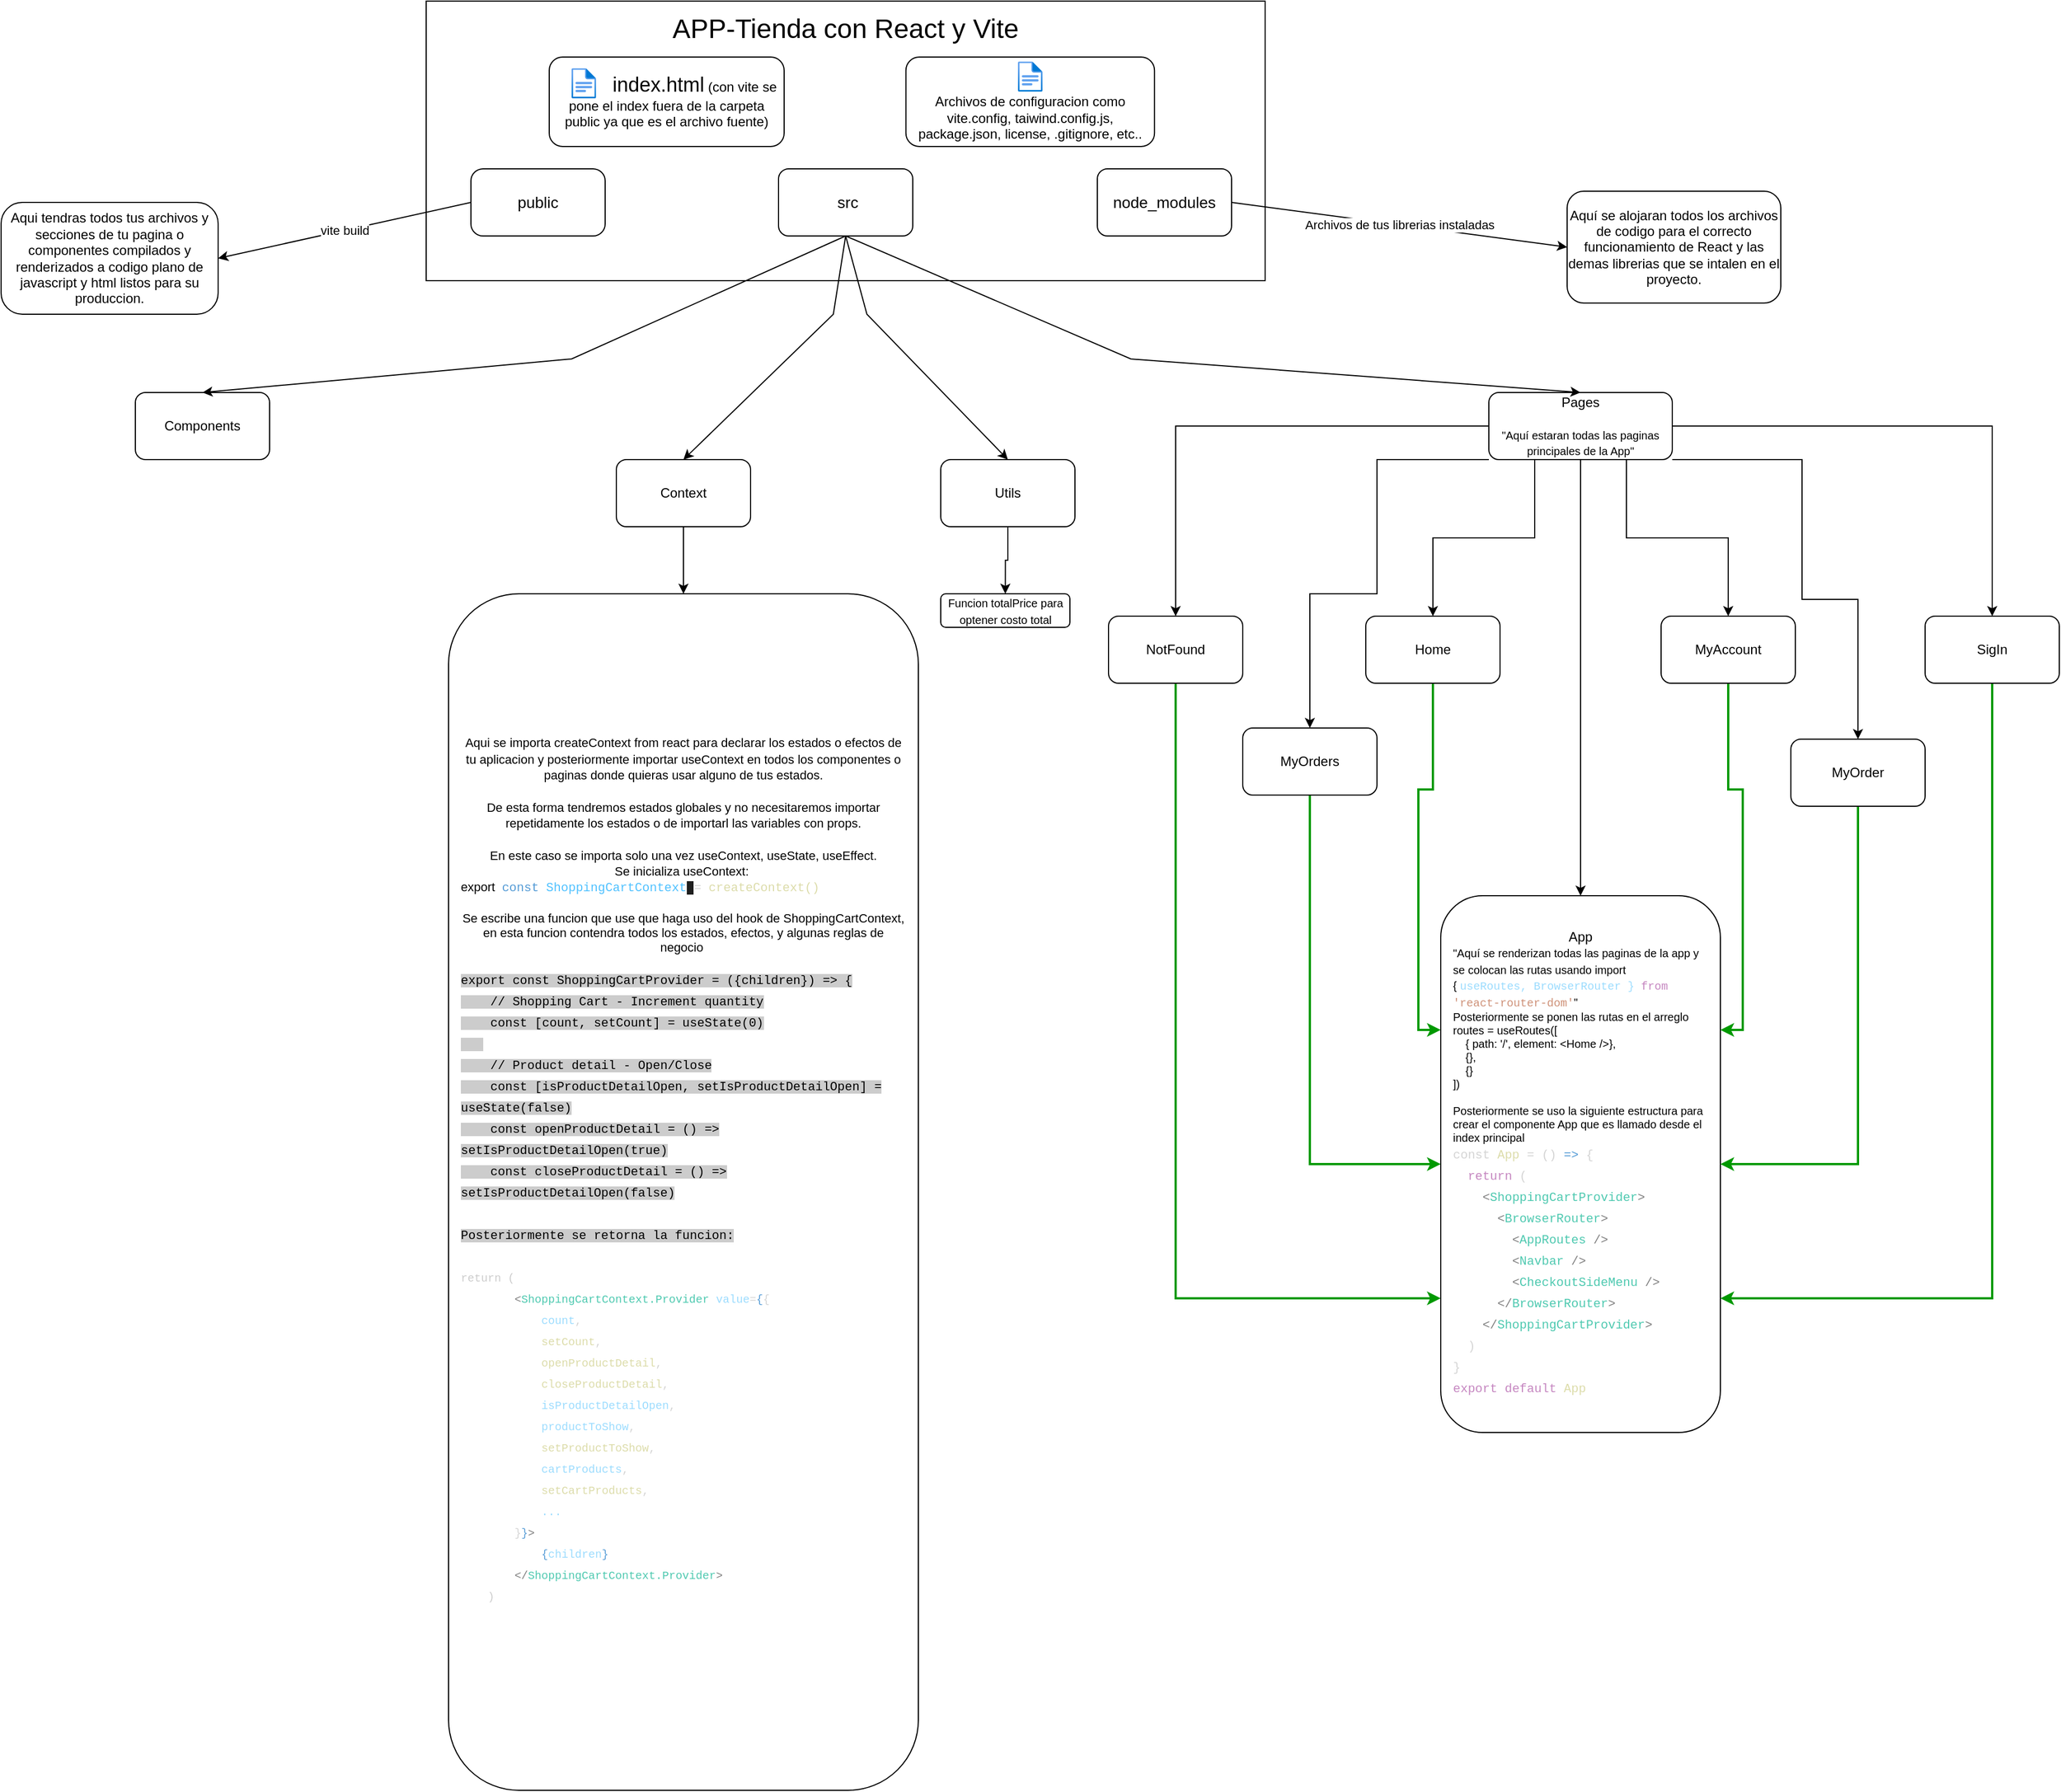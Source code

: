 <mxfile version="22.1.3" type="github">
  <diagram name="Página-1" id="LnPo93rLICJzIyqR1WCt">
    <mxGraphModel dx="530" dy="321" grid="1" gridSize="10" guides="1" tooltips="1" connect="1" arrows="1" fold="1" page="1" pageScale="1" pageWidth="827" pageHeight="1169" math="0" shadow="0">
      <root>
        <mxCell id="0" />
        <mxCell id="1" parent="0" />
        <mxCell id="c5e6k3FYTeM2-FPtg5ge-7" value="" style="rounded=0;whiteSpace=wrap;html=1;" parent="1" vertex="1">
          <mxGeometry x="420" y="30" width="750" height="250" as="geometry" />
        </mxCell>
        <mxCell id="c5e6k3FYTeM2-FPtg5ge-2" value="" style="rounded=1;whiteSpace=wrap;html=1;" parent="1" vertex="1">
          <mxGeometry x="735" y="180" width="120" height="60" as="geometry" />
        </mxCell>
        <mxCell id="c5e6k3FYTeM2-FPtg5ge-3" value="" style="rounded=1;whiteSpace=wrap;html=1;" parent="1" vertex="1">
          <mxGeometry x="1020" y="180" width="120" height="60" as="geometry" />
        </mxCell>
        <mxCell id="c5e6k3FYTeM2-FPtg5ge-5" value="&lt;font style=&quot;font-size: 14px;&quot;&gt;src&lt;/font&gt;" style="text;html=1;strokeColor=none;fillColor=none;align=center;verticalAlign=middle;whiteSpace=wrap;rounded=0;" parent="1" vertex="1">
          <mxGeometry x="767" y="195" width="60" height="30" as="geometry" />
        </mxCell>
        <mxCell id="c5e6k3FYTeM2-FPtg5ge-6" value="&lt;font style=&quot;font-size: 14px;&quot;&gt;node_modules&lt;/font&gt;" style="text;html=1;strokeColor=none;fillColor=none;align=center;verticalAlign=middle;whiteSpace=wrap;rounded=0;" parent="1" vertex="1">
          <mxGeometry x="1035" y="195" width="90" height="30" as="geometry" />
        </mxCell>
        <mxCell id="c5e6k3FYTeM2-FPtg5ge-1" value="" style="rounded=1;whiteSpace=wrap;html=1;arcSize=18;" parent="1" vertex="1">
          <mxGeometry x="460" y="180" width="120" height="60" as="geometry" />
        </mxCell>
        <mxCell id="c5e6k3FYTeM2-FPtg5ge-4" value="&lt;font style=&quot;font-size: 14px;&quot;&gt;public&lt;/font&gt;" style="text;html=1;strokeColor=none;fillColor=none;align=center;verticalAlign=middle;whiteSpace=wrap;rounded=0;" parent="1" vertex="1">
          <mxGeometry x="490" y="195" width="60" height="30" as="geometry" />
        </mxCell>
        <mxCell id="c5e6k3FYTeM2-FPtg5ge-8" value="&lt;font style=&quot;font-size: 24px;&quot;&gt;APP-Tienda con React y Vite&lt;/font&gt;" style="text;html=1;strokeColor=none;fillColor=none;align=center;verticalAlign=middle;whiteSpace=wrap;rounded=0;" parent="1" vertex="1">
          <mxGeometry x="620" y="30" width="350" height="50" as="geometry" />
        </mxCell>
        <mxCell id="JkvkPI0mQhFTO4Io5UTS-1" value="Aqui tendras todos tus archivos y secciones de tu pagina o componentes compilados y renderizados a codigo plano de javascript y html listos para su produccion." style="rounded=1;whiteSpace=wrap;html=1;arcSize=19;" parent="1" vertex="1">
          <mxGeometry x="40" y="210" width="194" height="100" as="geometry" />
        </mxCell>
        <mxCell id="JkvkPI0mQhFTO4Io5UTS-2" value="" style="endArrow=classic;html=1;rounded=0;exitX=0;exitY=0.5;exitDx=0;exitDy=0;entryX=1;entryY=0.5;entryDx=0;entryDy=0;" parent="1" source="c5e6k3FYTeM2-FPtg5ge-1" target="JkvkPI0mQhFTO4Io5UTS-1" edge="1">
          <mxGeometry relative="1" as="geometry">
            <mxPoint x="724" y="340" as="sourcePoint" />
            <mxPoint x="160" y="210" as="targetPoint" />
          </mxGeometry>
        </mxCell>
        <mxCell id="JkvkPI0mQhFTO4Io5UTS-3" value="vite build" style="edgeLabel;resizable=0;html=1;align=center;verticalAlign=middle;" parent="JkvkPI0mQhFTO4Io5UTS-2" connectable="0" vertex="1">
          <mxGeometry relative="1" as="geometry" />
        </mxCell>
        <mxCell id="JkvkPI0mQhFTO4Io5UTS-4" value="Aquí se alojaran todos los archivos de codigo para el correcto funcionamiento de React y las demas librerias que se intalen en el proyecto." style="rounded=1;whiteSpace=wrap;html=1;" parent="1" vertex="1">
          <mxGeometry x="1440" y="200" width="191" height="100" as="geometry" />
        </mxCell>
        <mxCell id="JkvkPI0mQhFTO4Io5UTS-5" value="" style="endArrow=classic;html=1;rounded=0;exitX=1;exitY=0.5;exitDx=0;exitDy=0;entryX=0;entryY=0.5;entryDx=0;entryDy=0;" parent="1" source="c5e6k3FYTeM2-FPtg5ge-3" target="JkvkPI0mQhFTO4Io5UTS-4" edge="1">
          <mxGeometry relative="1" as="geometry">
            <mxPoint x="744" y="410" as="sourcePoint" />
            <mxPoint x="844" y="410" as="targetPoint" />
          </mxGeometry>
        </mxCell>
        <mxCell id="JkvkPI0mQhFTO4Io5UTS-6" value="Label" style="edgeLabel;resizable=0;html=1;align=center;verticalAlign=middle;" parent="JkvkPI0mQhFTO4Io5UTS-5" connectable="0" vertex="1">
          <mxGeometry relative="1" as="geometry" />
        </mxCell>
        <mxCell id="JkvkPI0mQhFTO4Io5UTS-7" value="Archivos de tus librerias instaladas" style="edgeLabel;html=1;align=center;verticalAlign=middle;resizable=0;points=[];" parent="JkvkPI0mQhFTO4Io5UTS-5" vertex="1" connectable="0">
          <mxGeometry x="0.04" y="1" relative="1" as="geometry">
            <mxPoint x="-7" as="offset" />
          </mxGeometry>
        </mxCell>
        <mxCell id="JkvkPI0mQhFTO4Io5UTS-8" value="Components" style="rounded=1;whiteSpace=wrap;html=1;" parent="1" vertex="1">
          <mxGeometry x="160" y="380" width="120" height="60" as="geometry" />
        </mxCell>
        <mxCell id="JkvkPI0mQhFTO4Io5UTS-20" style="edgeStyle=orthogonalEdgeStyle;rounded=0;orthogonalLoop=1;jettySize=auto;html=1;entryX=0.5;entryY=0;entryDx=0;entryDy=0;" parent="1" source="JkvkPI0mQhFTO4Io5UTS-9" target="JkvkPI0mQhFTO4Io5UTS-19" edge="1">
          <mxGeometry relative="1" as="geometry" />
        </mxCell>
        <mxCell id="JkvkPI0mQhFTO4Io5UTS-9" value="Context" style="rounded=1;whiteSpace=wrap;html=1;" parent="1" vertex="1">
          <mxGeometry x="590" y="440" width="120" height="60" as="geometry" />
        </mxCell>
        <mxCell id="BKhHFIZTJitZZOURAZb2-5" style="edgeStyle=orthogonalEdgeStyle;rounded=0;orthogonalLoop=1;jettySize=auto;html=1;entryX=0.5;entryY=0;entryDx=0;entryDy=0;" parent="1" source="JkvkPI0mQhFTO4Io5UTS-10" target="JkvkPI0mQhFTO4Io5UTS-21" edge="1">
          <mxGeometry relative="1" as="geometry" />
        </mxCell>
        <mxCell id="BKhHFIZTJitZZOURAZb2-15" style="edgeStyle=orthogonalEdgeStyle;rounded=0;orthogonalLoop=1;jettySize=auto;html=1;exitX=0.25;exitY=1;exitDx=0;exitDy=0;" parent="1" source="JkvkPI0mQhFTO4Io5UTS-10" target="BKhHFIZTJitZZOURAZb2-6" edge="1">
          <mxGeometry relative="1" as="geometry" />
        </mxCell>
        <mxCell id="BKhHFIZTJitZZOURAZb2-16" style="edgeStyle=orthogonalEdgeStyle;rounded=0;orthogonalLoop=1;jettySize=auto;html=1;exitX=0;exitY=1;exitDx=0;exitDy=0;" parent="1" source="JkvkPI0mQhFTO4Io5UTS-10" target="BKhHFIZTJitZZOURAZb2-12" edge="1">
          <mxGeometry relative="1" as="geometry">
            <Array as="points">
              <mxPoint x="1270" y="440" />
              <mxPoint x="1270" y="560" />
              <mxPoint x="1210" y="560" />
            </Array>
          </mxGeometry>
        </mxCell>
        <mxCell id="BKhHFIZTJitZZOURAZb2-17" style="edgeStyle=orthogonalEdgeStyle;rounded=0;orthogonalLoop=1;jettySize=auto;html=1;exitX=0;exitY=0.5;exitDx=0;exitDy=0;entryX=0.5;entryY=0;entryDx=0;entryDy=0;" parent="1" source="JkvkPI0mQhFTO4Io5UTS-10" target="BKhHFIZTJitZZOURAZb2-13" edge="1">
          <mxGeometry relative="1" as="geometry" />
        </mxCell>
        <mxCell id="BKhHFIZTJitZZOURAZb2-18" style="edgeStyle=orthogonalEdgeStyle;rounded=0;orthogonalLoop=1;jettySize=auto;html=1;exitX=0.75;exitY=1;exitDx=0;exitDy=0;entryX=0.5;entryY=0;entryDx=0;entryDy=0;" parent="1" source="JkvkPI0mQhFTO4Io5UTS-10" target="BKhHFIZTJitZZOURAZb2-10" edge="1">
          <mxGeometry relative="1" as="geometry" />
        </mxCell>
        <mxCell id="BKhHFIZTJitZZOURAZb2-19" style="edgeStyle=orthogonalEdgeStyle;rounded=0;orthogonalLoop=1;jettySize=auto;html=1;exitX=1;exitY=1;exitDx=0;exitDy=0;" parent="1" source="JkvkPI0mQhFTO4Io5UTS-10" target="BKhHFIZTJitZZOURAZb2-11" edge="1">
          <mxGeometry relative="1" as="geometry">
            <Array as="points">
              <mxPoint x="1650" y="440" />
              <mxPoint x="1650" y="565" />
              <mxPoint x="1700" y="565" />
            </Array>
          </mxGeometry>
        </mxCell>
        <mxCell id="BKhHFIZTJitZZOURAZb2-20" style="edgeStyle=orthogonalEdgeStyle;rounded=0;orthogonalLoop=1;jettySize=auto;html=1;exitX=1;exitY=0.5;exitDx=0;exitDy=0;entryX=0.5;entryY=0;entryDx=0;entryDy=0;" parent="1" source="JkvkPI0mQhFTO4Io5UTS-10" target="BKhHFIZTJitZZOURAZb2-14" edge="1">
          <mxGeometry relative="1" as="geometry" />
        </mxCell>
        <mxCell id="JkvkPI0mQhFTO4Io5UTS-10" value="Pages&lt;br&gt;&lt;br&gt;&lt;font style=&quot;font-size: 10px;&quot;&gt;&quot;Aquí estaran todas las paginas principales de la App&quot;&lt;/font&gt;" style="rounded=1;whiteSpace=wrap;html=1;" parent="1" vertex="1">
          <mxGeometry x="1370" y="380" width="164" height="60" as="geometry" />
        </mxCell>
        <mxCell id="JkvkPI0mQhFTO4Io5UTS-22" style="edgeStyle=orthogonalEdgeStyle;rounded=0;orthogonalLoop=1;jettySize=auto;html=1;entryX=0.5;entryY=0;entryDx=0;entryDy=0;" parent="1" source="JkvkPI0mQhFTO4Io5UTS-11" target="JkvkPI0mQhFTO4Io5UTS-17" edge="1">
          <mxGeometry relative="1" as="geometry" />
        </mxCell>
        <mxCell id="JkvkPI0mQhFTO4Io5UTS-11" value="Utils" style="rounded=1;whiteSpace=wrap;html=1;" parent="1" vertex="1">
          <mxGeometry x="880" y="440" width="120" height="60" as="geometry" />
        </mxCell>
        <mxCell id="JkvkPI0mQhFTO4Io5UTS-13" value="" style="endArrow=classic;html=1;rounded=0;entryX=0.5;entryY=0;entryDx=0;entryDy=0;exitX=0.5;exitY=1;exitDx=0;exitDy=0;" parent="1" source="c5e6k3FYTeM2-FPtg5ge-2" target="JkvkPI0mQhFTO4Io5UTS-9" edge="1">
          <mxGeometry width="50" height="50" relative="1" as="geometry">
            <mxPoint x="764" y="320" as="sourcePoint" />
            <mxPoint x="814" y="270" as="targetPoint" />
            <Array as="points">
              <mxPoint x="784" y="310" />
            </Array>
          </mxGeometry>
        </mxCell>
        <mxCell id="JkvkPI0mQhFTO4Io5UTS-14" value="" style="endArrow=classic;html=1;rounded=0;entryX=0.5;entryY=0;entryDx=0;entryDy=0;exitX=0.5;exitY=1;exitDx=0;exitDy=0;" parent="1" source="c5e6k3FYTeM2-FPtg5ge-2" target="JkvkPI0mQhFTO4Io5UTS-8" edge="1">
          <mxGeometry width="50" height="50" relative="1" as="geometry">
            <mxPoint x="764" y="320" as="sourcePoint" />
            <mxPoint x="814" y="270" as="targetPoint" />
            <Array as="points">
              <mxPoint x="550" y="350" />
            </Array>
          </mxGeometry>
        </mxCell>
        <mxCell id="JkvkPI0mQhFTO4Io5UTS-15" value="" style="endArrow=classic;html=1;rounded=0;entryX=0.5;entryY=0;entryDx=0;entryDy=0;exitX=0.5;exitY=1;exitDx=0;exitDy=0;" parent="1" source="c5e6k3FYTeM2-FPtg5ge-2" target="JkvkPI0mQhFTO4Io5UTS-11" edge="1">
          <mxGeometry width="50" height="50" relative="1" as="geometry">
            <mxPoint x="764" y="320" as="sourcePoint" />
            <mxPoint x="814" y="270" as="targetPoint" />
            <Array as="points">
              <mxPoint x="814" y="310" />
            </Array>
          </mxGeometry>
        </mxCell>
        <mxCell id="JkvkPI0mQhFTO4Io5UTS-16" value="" style="endArrow=classic;html=1;rounded=0;entryX=0.5;entryY=0;entryDx=0;entryDy=0;exitX=0.5;exitY=1;exitDx=0;exitDy=0;" parent="1" source="c5e6k3FYTeM2-FPtg5ge-2" target="JkvkPI0mQhFTO4Io5UTS-10" edge="1">
          <mxGeometry width="50" height="50" relative="1" as="geometry">
            <mxPoint x="764" y="320" as="sourcePoint" />
            <mxPoint x="814" y="270" as="targetPoint" />
            <Array as="points">
              <mxPoint x="1050" y="350" />
            </Array>
          </mxGeometry>
        </mxCell>
        <mxCell id="JkvkPI0mQhFTO4Io5UTS-17" value="&lt;font style=&quot;font-size: 10px;&quot;&gt;Funcion&amp;nbsp;totalPrice&lt;span style=&quot;background-color: initial;&quot;&gt;&amp;nbsp;para optener costo total&lt;/span&gt;&lt;/font&gt;" style="rounded=1;whiteSpace=wrap;html=1;" parent="1" vertex="1">
          <mxGeometry x="880" y="560" width="115.5" height="30" as="geometry" />
        </mxCell>
        <mxCell id="JkvkPI0mQhFTO4Io5UTS-19" value="&lt;font style=&quot;font-size: 11px;&quot;&gt;Aqui se importa createContext from react para declarar los estados o efectos de tu aplicacion y posteriormente importar useContext en todos los componentes o paginas donde quieras usar alguno de tus estados.&lt;br&gt;&lt;br&gt;De esta forma tendremos estados globales y no necesitaremos importar repetidamente los estados o de importarl las variables con props.&lt;br&gt;&lt;br&gt;En este caso se importa solo una vez useContext, useState, useEffect.&lt;br&gt;Se inicializa useContext:&amp;nbsp;&lt;br&gt;&lt;div style=&quot;text-align: left;&quot;&gt;&lt;span style=&quot;background-color: initial;&quot;&gt;export&amp;nbsp;&amp;nbsp;&lt;/span&gt;&lt;span style=&quot;background-color: initial; font-family: Consolas, &amp;quot;Courier New&amp;quot;, monospace; color: rgb(86, 156, 214);&quot;&gt;const&amp;nbsp;&lt;/span&gt;&lt;span style=&quot;background-color: initial; font-family: Consolas, &amp;quot;Courier New&amp;quot;, monospace; color: rgb(79, 193, 255);&quot;&gt;ShoppingCartContext&lt;/span&gt;&lt;span style=&quot;background-color: rgb(31, 31, 31); color: rgb(204, 204, 204); font-family: Consolas, &amp;quot;Courier New&amp;quot;, monospace;&quot;&gt; &lt;/span&gt;&lt;span style=&quot;background-color: initial; font-family: Consolas, &amp;quot;Courier New&amp;quot;, monospace; color: rgb(212, 212, 212);&quot;&gt;=&amp;nbsp;&lt;/span&gt;&lt;span style=&quot;background-color: initial; font-family: Consolas, &amp;quot;Courier New&amp;quot;, monospace; color: rgb(220, 220, 170);&quot;&gt;createContext()&lt;/span&gt;&lt;/div&gt;&lt;div style=&quot;text-align: left;&quot;&gt;&lt;span style=&quot;background-color: initial; font-family: Consolas, &amp;quot;Courier New&amp;quot;, monospace; color: rgb(220, 220, 170);&quot;&gt;&lt;br&gt;&lt;/span&gt;&lt;/div&gt;&lt;div style=&quot;&quot;&gt;Se escribe una funcion que use que haga uso del hook de ShoppingCartContext, en esta funcion contendra todos los estados, efectos, y algunas reglas de negocio&amp;nbsp;&lt;/div&gt;&lt;div style=&quot;text-align: left;&quot;&gt;&lt;br&gt;&lt;/div&gt;&lt;div style=&quot;text-align: left;&quot;&gt;&lt;div style=&quot;font-family: Consolas, &amp;quot;Courier New&amp;quot;, monospace; line-height: 19px;&quot;&gt;&lt;div style=&quot;&quot;&gt;&lt;span style=&quot;background-color: rgb(204, 204, 204);&quot;&gt;export const ShoppingCartProvider = ({children}) =&amp;gt; {&lt;/span&gt;&lt;/div&gt;&lt;div style=&quot;&quot;&gt;&lt;span style=&quot;background-color: rgb(204, 204, 204);&quot;&gt;&amp;nbsp; &amp;nbsp; // Shopping Cart - Increment quantity&lt;/span&gt;&lt;/div&gt;&lt;div style=&quot;&quot;&gt;&lt;span style=&quot;background-color: rgb(204, 204, 204);&quot;&gt;&amp;nbsp; &amp;nbsp; const [count, setCount] = useState(0)&lt;/span&gt;&lt;/div&gt;&lt;div style=&quot;&quot;&gt;&lt;span style=&quot;background-color: rgb(204, 204, 204);&quot;&gt;&amp;nbsp; &amp;nbsp; &lt;/span&gt;&lt;/div&gt;&lt;div style=&quot;&quot;&gt;&lt;span style=&quot;background-color: rgb(204, 204, 204);&quot;&gt;&amp;nbsp; &amp;nbsp; // Product detail - Open/Close&lt;/span&gt;&lt;/div&gt;&lt;div style=&quot;&quot;&gt;&lt;span style=&quot;background-color: rgb(204, 204, 204);&quot;&gt;&amp;nbsp; &amp;nbsp; const [isProductDetailOpen, setIsProductDetailOpen] = useState(false)&lt;/span&gt;&lt;/div&gt;&lt;div style=&quot;&quot;&gt;&lt;span style=&quot;background-color: rgb(204, 204, 204);&quot;&gt;&amp;nbsp; &amp;nbsp; const openProductDetail = () =&amp;gt; setIsProductDetailOpen(true)&lt;/span&gt;&lt;/div&gt;&lt;div style=&quot;&quot;&gt;&lt;span style=&quot;background-color: rgb(204, 204, 204);&quot;&gt;&amp;nbsp; &amp;nbsp; const closeProductDetail = () =&amp;gt; setIsProductDetailOpen(false)&lt;/span&gt;&lt;/div&gt;&lt;div style=&quot;&quot;&gt;&lt;span style=&quot;background-color: rgb(204, 204, 204);&quot;&gt;&lt;br&gt;&lt;/span&gt;&lt;/div&gt;&lt;div style=&quot;&quot;&gt;&lt;span style=&quot;background-color: rgb(204, 204, 204);&quot;&gt;Posteriormente se retorna la funcion:&lt;/span&gt;&lt;/div&gt;&lt;div style=&quot;&quot;&gt;&lt;span style=&quot;background-color: rgb(204, 204, 204);&quot;&gt;&lt;br&gt;&lt;/span&gt;&lt;/div&gt;&lt;div style=&quot;font-size: 10px;&quot;&gt;&lt;div style=&quot;line-height: 19px;&quot;&gt;&lt;div style=&quot;color: rgb(204, 204, 204);&quot;&gt;return (&lt;/div&gt;&lt;div style=&quot;color: rgb(204, 204, 204);&quot;&gt;&amp;nbsp; &amp;nbsp; &amp;nbsp; &amp;nbsp; &lt;span style=&quot;color: #808080;&quot;&gt;&amp;lt;&lt;/span&gt;&lt;span style=&quot;color: #4ec9b0;&quot;&gt;ShoppingCartContext.Provider&lt;/span&gt; &lt;span style=&quot;color: #9cdcfe;&quot;&gt;value&lt;/span&gt;&lt;span style=&quot;color: #d4d4d4;&quot;&gt;=&lt;/span&gt;&lt;span style=&quot;color: #569cd6;&quot;&gt;{&lt;/span&gt;&lt;span style=&quot;color: #d4d4d4;&quot;&gt;{&lt;/span&gt;&lt;/div&gt;&lt;div style=&quot;color: rgb(204, 204, 204);&quot;&gt;&lt;span style=&quot;color: #d4d4d4;&quot;&gt;&amp;nbsp; &amp;nbsp; &amp;nbsp; &amp;nbsp; &amp;nbsp; &amp;nbsp; &lt;/span&gt;&lt;span style=&quot;color: #9cdcfe;&quot;&gt;count&lt;/span&gt;&lt;span style=&quot;color: #d4d4d4;&quot;&gt;,&lt;/span&gt;&lt;/div&gt;&lt;div style=&quot;color: rgb(204, 204, 204);&quot;&gt;&lt;span style=&quot;color: #d4d4d4;&quot;&gt;&amp;nbsp; &amp;nbsp; &amp;nbsp; &amp;nbsp; &amp;nbsp; &amp;nbsp; &lt;/span&gt;&lt;span style=&quot;color: #dcdcaa;&quot;&gt;setCount&lt;/span&gt;&lt;span style=&quot;color: #d4d4d4;&quot;&gt;,&lt;/span&gt;&lt;/div&gt;&lt;div style=&quot;color: rgb(204, 204, 204);&quot;&gt;&lt;span style=&quot;color: #d4d4d4;&quot;&gt;&amp;nbsp; &amp;nbsp; &amp;nbsp; &amp;nbsp; &amp;nbsp; &amp;nbsp; &lt;/span&gt;&lt;span style=&quot;color: #dcdcaa;&quot;&gt;openProductDetail&lt;/span&gt;&lt;span style=&quot;color: #d4d4d4;&quot;&gt;,&lt;/span&gt;&lt;/div&gt;&lt;div style=&quot;color: rgb(204, 204, 204);&quot;&gt;&lt;span style=&quot;color: #d4d4d4;&quot;&gt;&amp;nbsp; &amp;nbsp; &amp;nbsp; &amp;nbsp; &amp;nbsp; &amp;nbsp; &lt;/span&gt;&lt;span style=&quot;color: #dcdcaa;&quot;&gt;closeProductDetail&lt;/span&gt;&lt;span style=&quot;color: #d4d4d4;&quot;&gt;,&lt;/span&gt;&lt;/div&gt;&lt;div style=&quot;color: rgb(204, 204, 204);&quot;&gt;&lt;span style=&quot;color: #d4d4d4;&quot;&gt;&amp;nbsp; &amp;nbsp; &amp;nbsp; &amp;nbsp; &amp;nbsp; &amp;nbsp; &lt;/span&gt;&lt;span style=&quot;color: #9cdcfe;&quot;&gt;isProductDetailOpen&lt;/span&gt;&lt;span style=&quot;color: #d4d4d4;&quot;&gt;,&lt;/span&gt;&lt;/div&gt;&lt;div style=&quot;color: rgb(204, 204, 204);&quot;&gt;&lt;span style=&quot;color: #d4d4d4;&quot;&gt;&amp;nbsp; &amp;nbsp; &amp;nbsp; &amp;nbsp; &amp;nbsp; &amp;nbsp; &lt;/span&gt;&lt;span style=&quot;color: #9cdcfe;&quot;&gt;productToShow&lt;/span&gt;&lt;span style=&quot;color: #d4d4d4;&quot;&gt;,&lt;/span&gt;&lt;/div&gt;&lt;div style=&quot;color: rgb(204, 204, 204);&quot;&gt;&lt;span style=&quot;color: #d4d4d4;&quot;&gt;&amp;nbsp; &amp;nbsp; &amp;nbsp; &amp;nbsp; &amp;nbsp; &amp;nbsp; &lt;/span&gt;&lt;span style=&quot;color: #dcdcaa;&quot;&gt;setProductToShow&lt;/span&gt;&lt;span style=&quot;color: #d4d4d4;&quot;&gt;,&lt;/span&gt;&lt;/div&gt;&lt;div style=&quot;color: rgb(204, 204, 204);&quot;&gt;&lt;span style=&quot;color: #d4d4d4;&quot;&gt;&amp;nbsp; &amp;nbsp; &amp;nbsp; &amp;nbsp; &amp;nbsp; &amp;nbsp; &lt;/span&gt;&lt;span style=&quot;color: #9cdcfe;&quot;&gt;cartProducts&lt;/span&gt;&lt;span style=&quot;color: #d4d4d4;&quot;&gt;,&lt;/span&gt;&lt;/div&gt;&lt;div style=&quot;color: rgb(204, 204, 204);&quot;&gt;&lt;span style=&quot;color: #d4d4d4;&quot;&gt;&amp;nbsp; &amp;nbsp; &amp;nbsp; &amp;nbsp; &amp;nbsp; &amp;nbsp; &lt;/span&gt;&lt;span style=&quot;color: #dcdcaa;&quot;&gt;setCartProducts&lt;/span&gt;&lt;span style=&quot;color: #d4d4d4;&quot;&gt;,&lt;/span&gt;&lt;/div&gt;&lt;div style=&quot;&quot;&gt;&lt;span style=&quot;color: rgb(212, 212, 212);&quot;&gt;&amp;nbsp; &amp;nbsp; &amp;nbsp; &amp;nbsp; &amp;nbsp; &amp;nbsp; &lt;/span&gt;&lt;font color=&quot;#9cdcfe&quot;&gt;...&lt;/font&gt;&lt;/div&gt;&lt;div style=&quot;color: rgb(204, 204, 204);&quot;&gt;&lt;span style=&quot;color: #d4d4d4;&quot;&gt;&amp;nbsp; &amp;nbsp; &amp;nbsp; &amp;nbsp; }&lt;/span&gt;&lt;span style=&quot;color: #569cd6;&quot;&gt;}&lt;/span&gt;&lt;span style=&quot;color: #808080;&quot;&gt;&amp;gt;&lt;/span&gt;&lt;/div&gt;&lt;div style=&quot;color: rgb(204, 204, 204);&quot;&gt;&amp;nbsp; &amp;nbsp; &amp;nbsp; &amp;nbsp; &amp;nbsp; &amp;nbsp; &lt;span style=&quot;color: #569cd6;&quot;&gt;{&lt;/span&gt;&lt;span style=&quot;color: #9cdcfe;&quot;&gt;children&lt;/span&gt;&lt;span style=&quot;color: #569cd6;&quot;&gt;}&lt;/span&gt;&lt;/div&gt;&lt;div style=&quot;color: rgb(204, 204, 204);&quot;&gt;&amp;nbsp; &amp;nbsp; &amp;nbsp; &amp;nbsp; &lt;span style=&quot;color: #808080;&quot;&gt;&amp;lt;/&lt;/span&gt;&lt;span style=&quot;color: #4ec9b0;&quot;&gt;ShoppingCartContext.Provider&lt;/span&gt;&lt;span style=&quot;color: #808080;&quot;&gt;&amp;gt;&lt;/span&gt;&lt;/div&gt;&lt;div style=&quot;color: rgb(204, 204, 204);&quot;&gt;&amp;nbsp; &amp;nbsp; )&lt;/div&gt;&lt;/div&gt;&lt;/div&gt;&lt;div style=&quot;&quot;&gt;&lt;span style=&quot;background-color: rgb(204, 204, 204);&quot;&gt;&lt;br&gt;&lt;/span&gt;&lt;/div&gt;&lt;div style=&quot;&quot;&gt;&lt;span style=&quot;background-color: rgb(204, 204, 204);&quot;&gt;&lt;br&gt;&lt;/span&gt;&lt;/div&gt;&lt;/div&gt;&lt;/div&gt;&lt;/font&gt;" style="rounded=1;whiteSpace=wrap;html=1;spacingLeft=10;spacingRight=10;" parent="1" vertex="1">
          <mxGeometry x="440" y="560" width="420" height="1070" as="geometry" />
        </mxCell>
        <mxCell id="JkvkPI0mQhFTO4Io5UTS-21" value="App&lt;br&gt;&lt;div style=&quot;text-align: left;&quot;&gt;&lt;span style=&quot;font-size: 10px; background-color: initial;&quot;&gt;&quot;Aquí se renderizan todas las paginas de la app y se colocan las rutas usando&amp;nbsp;import {&amp;nbsp;&lt;/span&gt;&lt;span style=&quot;font-size: 10px; background-color: initial; font-family: Consolas, &amp;quot;Courier New&amp;quot;, monospace; color: rgb(156, 220, 254);&quot;&gt;useRoutes,&amp;nbsp;&lt;/span&gt;&lt;span style=&quot;font-size: 10px; background-color: initial; font-family: Consolas, &amp;quot;Courier New&amp;quot;, monospace; color: rgb(156, 220, 254);&quot;&gt;BrowserRouter }&amp;nbsp;&lt;/span&gt;&lt;span style=&quot;font-size: 10px; background-color: initial; font-family: Consolas, &amp;quot;Courier New&amp;quot;, monospace; color: rgb(197, 134, 192);&quot;&gt;from&lt;/span&gt;&lt;span style=&quot;font-size: 10px; background-color: rgb(30, 30, 30); color: rgb(212, 212, 212); font-family: Consolas, &amp;quot;Courier New&amp;quot;, monospace;&quot;&gt; &lt;/span&gt;&lt;span style=&quot;font-size: 10px; background-color: initial; font-family: Consolas, &amp;quot;Courier New&amp;quot;, monospace; color: rgb(206, 145, 120);&quot;&gt;&#39;react-router-dom&#39;&lt;/span&gt;&lt;span style=&quot;font-size: 10px; background-color: initial;&quot;&gt;&quot;&amp;nbsp;&lt;/span&gt;&lt;/div&gt;&lt;font style=&quot;&quot;&gt;&lt;div style=&quot;font-size: 10px; text-align: left;&quot;&gt;&lt;span style=&quot;background-color: initial;&quot;&gt;Posteriormente se ponen las rutas en el arreglo routes = useRoutes([&lt;/span&gt;&lt;/div&gt;&lt;div style=&quot;font-size: 10px; background-color: initial; text-align: left;&quot;&gt;&lt;span style=&quot;background-color: initial;&quot;&gt;&lt;span style=&quot;&quot;&gt;&lt;span style=&quot;white-space: pre;&quot;&gt;&amp;nbsp;&amp;nbsp;&amp;nbsp;&amp;nbsp;&lt;/span&gt;&lt;/span&gt;{ path: &#39;/&#39;, element: &amp;lt;Home /&amp;gt;},&amp;nbsp;&lt;/span&gt;&lt;/div&gt;&lt;div style=&quot;font-size: 10px; background-color: initial; text-align: left;&quot;&gt;&lt;span style=&quot;background-color: initial;&quot;&gt;&lt;span style=&quot;&quot;&gt;&lt;span style=&quot;white-space: pre;&quot;&gt;&amp;nbsp;&amp;nbsp;&amp;nbsp;&amp;nbsp;&lt;/span&gt;&lt;/span&gt;{},&amp;nbsp;&lt;/span&gt;&lt;/div&gt;&lt;div style=&quot;font-size: 10px; background-color: initial; text-align: left;&quot;&gt;&lt;span style=&quot;background-color: initial;&quot;&gt;&lt;span style=&quot;&quot;&gt;&lt;span style=&quot;white-space: pre;&quot;&gt;&amp;nbsp;&amp;nbsp;&amp;nbsp;&amp;nbsp;&lt;/span&gt;&lt;/span&gt;{}&lt;/span&gt;&lt;/div&gt;&lt;div style=&quot;font-size: 10px; background-color: initial; text-align: left;&quot;&gt;&lt;span style=&quot;background-color: initial;&quot;&gt;])&lt;/span&gt;&lt;/div&gt;&lt;div style=&quot;font-size: 10px; background-color: initial; text-align: left;&quot;&gt;&lt;span style=&quot;background-color: initial;&quot;&gt;&lt;br&gt;&lt;/span&gt;&lt;/div&gt;&lt;div style=&quot;font-size: 10px; background-color: initial; text-align: left;&quot;&gt;&lt;span style=&quot;background-color: initial;&quot;&gt;Posteriormente se uso la siguiente estructura para crear el componente App que es llamado desde el index principal&lt;/span&gt;&lt;/div&gt;&lt;div style=&quot;text-align: left;&quot;&gt;&lt;div style=&quot;font-family: Consolas, &amp;quot;Courier New&amp;quot;, monospace; line-height: 19px; color: rgb(212, 212, 212);&quot;&gt;&lt;div style=&quot;&quot;&gt;&lt;span style=&quot;background-color: rgb(255, 255, 255);&quot;&gt;&lt;font style=&quot;font-size: 11px;&quot;&gt;const &lt;span style=&quot;color: rgb(220, 220, 170);&quot;&gt;App&lt;/span&gt; = () &lt;span style=&quot;color: rgb(86, 156, 214);&quot;&gt;=&amp;gt;&lt;/span&gt; {&lt;/font&gt;&lt;/span&gt;&lt;/div&gt;&lt;div style=&quot;&quot;&gt;&lt;span style=&quot;background-color: rgb(255, 255, 255);&quot;&gt;&lt;font style=&quot;font-size: 11px;&quot;&gt;&amp;nbsp; &lt;span style=&quot;color: rgb(197, 134, 192);&quot;&gt;return&lt;/span&gt; (&lt;/font&gt;&lt;/span&gt;&lt;/div&gt;&lt;div style=&quot;&quot;&gt;&lt;span style=&quot;background-color: rgb(255, 255, 255);&quot;&gt;&lt;font style=&quot;font-size: 11px;&quot;&gt;&amp;nbsp; &amp;nbsp; &lt;span style=&quot;color: rgb(128, 128, 128);&quot;&gt;&amp;lt;&lt;/span&gt;&lt;span style=&quot;color: rgb(78, 201, 176);&quot;&gt;ShoppingCartProvider&lt;/span&gt;&lt;span style=&quot;color: rgb(128, 128, 128);&quot;&gt;&amp;gt;&lt;/span&gt;&lt;/font&gt;&lt;/span&gt;&lt;/div&gt;&lt;div style=&quot;&quot;&gt;&lt;span style=&quot;background-color: rgb(255, 255, 255);&quot;&gt;&lt;font style=&quot;font-size: 11px;&quot;&gt;&amp;nbsp; &amp;nbsp; &amp;nbsp; &lt;span style=&quot;color: rgb(128, 128, 128);&quot;&gt;&amp;lt;&lt;/span&gt;&lt;span style=&quot;color: rgb(78, 201, 176);&quot;&gt;BrowserRouter&lt;/span&gt;&lt;span style=&quot;color: rgb(128, 128, 128);&quot;&gt;&amp;gt;&lt;/span&gt;&lt;/font&gt;&lt;/span&gt;&lt;/div&gt;&lt;div style=&quot;&quot;&gt;&lt;span style=&quot;background-color: rgb(255, 255, 255);&quot;&gt;&lt;font style=&quot;font-size: 11px;&quot;&gt;&amp;nbsp; &amp;nbsp; &amp;nbsp; &amp;nbsp; &lt;span style=&quot;color: rgb(128, 128, 128);&quot;&gt;&amp;lt;&lt;/span&gt;&lt;span style=&quot;color: rgb(78, 201, 176);&quot;&gt;AppRoutes&lt;/span&gt; &lt;span style=&quot;color: rgb(128, 128, 128);&quot;&gt;/&amp;gt;&lt;/span&gt;&lt;/font&gt;&lt;/span&gt;&lt;/div&gt;&lt;div style=&quot;&quot;&gt;&lt;span style=&quot;background-color: rgb(255, 255, 255);&quot;&gt;&lt;font style=&quot;font-size: 11px;&quot;&gt;&amp;nbsp; &amp;nbsp; &amp;nbsp; &amp;nbsp; &lt;span style=&quot;color: rgb(128, 128, 128);&quot;&gt;&amp;lt;&lt;/span&gt;&lt;span style=&quot;color: rgb(78, 201, 176);&quot;&gt;Navbar&lt;/span&gt; &lt;span style=&quot;color: rgb(128, 128, 128);&quot;&gt;/&amp;gt;&lt;/span&gt;&lt;/font&gt;&lt;/span&gt;&lt;/div&gt;&lt;div style=&quot;&quot;&gt;&lt;span style=&quot;background-color: rgb(255, 255, 255);&quot;&gt;&lt;font style=&quot;font-size: 11px;&quot;&gt;&amp;nbsp; &amp;nbsp; &amp;nbsp; &amp;nbsp; &lt;span style=&quot;color: rgb(128, 128, 128);&quot;&gt;&amp;lt;&lt;/span&gt;&lt;span style=&quot;color: rgb(78, 201, 176);&quot;&gt;CheckoutSideMenu&lt;/span&gt; &lt;span style=&quot;color: rgb(128, 128, 128);&quot;&gt;/&amp;gt;&lt;/span&gt;&lt;/font&gt;&lt;/span&gt;&lt;/div&gt;&lt;div style=&quot;&quot;&gt;&lt;span style=&quot;background-color: rgb(255, 255, 255);&quot;&gt;&lt;font style=&quot;font-size: 11px;&quot;&gt;&amp;nbsp; &amp;nbsp; &amp;nbsp; &lt;span style=&quot;color: rgb(128, 128, 128);&quot;&gt;&amp;lt;/&lt;/span&gt;&lt;span style=&quot;color: rgb(78, 201, 176);&quot;&gt;BrowserRouter&lt;/span&gt;&lt;span style=&quot;color: rgb(128, 128, 128);&quot;&gt;&amp;gt;&lt;/span&gt;&lt;/font&gt;&lt;/span&gt;&lt;/div&gt;&lt;div style=&quot;&quot;&gt;&lt;span style=&quot;background-color: rgb(255, 255, 255);&quot;&gt;&lt;font style=&quot;font-size: 11px;&quot;&gt;&amp;nbsp; &amp;nbsp; &lt;span style=&quot;color: rgb(128, 128, 128);&quot;&gt;&amp;lt;/&lt;/span&gt;&lt;span style=&quot;color: rgb(78, 201, 176);&quot;&gt;ShoppingCartProvider&lt;/span&gt;&lt;span style=&quot;color: rgb(128, 128, 128);&quot;&gt;&amp;gt;&lt;/span&gt;&lt;/font&gt;&lt;/span&gt;&lt;/div&gt;&lt;div style=&quot;&quot;&gt;&lt;span style=&quot;background-color: rgb(255, 255, 255);&quot;&gt;&lt;font style=&quot;font-size: 11px;&quot;&gt;&amp;nbsp; )&lt;/font&gt;&lt;/span&gt;&lt;/div&gt;&lt;div style=&quot;&quot;&gt;&lt;span style=&quot;background-color: rgb(255, 255, 255);&quot;&gt;&lt;font style=&quot;font-size: 11px;&quot;&gt;}&lt;/font&gt;&lt;/span&gt;&lt;/div&gt;&lt;div style=&quot;&quot;&gt;&lt;span style=&quot;background-color: rgb(255, 255, 255);&quot;&gt;&lt;font style=&quot;font-size: 11px;&quot;&gt;&lt;span style=&quot;color: rgb(197, 134, 192);&quot;&gt;export&lt;/span&gt; &lt;span style=&quot;color: rgb(197, 134, 192);&quot;&gt;default&lt;/span&gt; &lt;span style=&quot;color: rgb(220, 220, 170);&quot;&gt;App&lt;/span&gt;&lt;/font&gt;&lt;/span&gt;&lt;/div&gt;&lt;/div&gt;&lt;/div&gt;&lt;/font&gt;" style="rounded=1;whiteSpace=wrap;html=1;spacingLeft=10;spacingRight=10;" parent="1" vertex="1">
          <mxGeometry x="1327" y="830" width="250" height="480" as="geometry" />
        </mxCell>
        <mxCell id="BKhHFIZTJitZZOURAZb2-1" value="&lt;font style=&quot;font-size: 18px;&quot;&gt;&amp;nbsp; &amp;nbsp; &amp;nbsp; &amp;nbsp; &amp;nbsp; index.html&lt;/font&gt; (con vite se pone el index fuera de la carpeta public ya que es el archivo fuente)" style="rounded=1;whiteSpace=wrap;html=1;" parent="1" vertex="1">
          <mxGeometry x="530" y="80" width="210" height="80" as="geometry" />
        </mxCell>
        <mxCell id="BKhHFIZTJitZZOURAZb2-2" value="&lt;br&gt;&lt;br style=&quot;border-color: var(--border-color); font-size: 14px;&quot;&gt;Archivos de configuracion como vite.config, taiwind.config.js, package.json, license, .gitignore, etc.." style="rounded=1;whiteSpace=wrap;html=1;" parent="1" vertex="1">
          <mxGeometry x="848.87" y="80" width="222.25" height="80" as="geometry" />
        </mxCell>
        <mxCell id="BKhHFIZTJitZZOURAZb2-3" value="" style="image;aspect=fixed;html=1;points=[];align=center;fontSize=12;image=img/lib/azure2/general/File.svg;" parent="1" vertex="1">
          <mxGeometry x="949.06" y="84" width="21.88" height="26.96" as="geometry" />
        </mxCell>
        <mxCell id="BKhHFIZTJitZZOURAZb2-4" value="" style="image;aspect=fixed;html=1;points=[];align=center;fontSize=12;image=img/lib/azure2/general/File.svg;" parent="1" vertex="1">
          <mxGeometry x="550" y="90" width="21.88" height="26.96" as="geometry" />
        </mxCell>
        <mxCell id="BKhHFIZTJitZZOURAZb2-24" style="edgeStyle=orthogonalEdgeStyle;rounded=0;orthogonalLoop=1;jettySize=auto;html=1;exitX=0.5;exitY=1;exitDx=0;exitDy=0;entryX=0;entryY=0.25;entryDx=0;entryDy=0;labelBorderColor=none;fontColor=#000000;strokeColor=#009900;strokeWidth=2;" parent="1" source="BKhHFIZTJitZZOURAZb2-6" target="JkvkPI0mQhFTO4Io5UTS-21" edge="1">
          <mxGeometry relative="1" as="geometry" />
        </mxCell>
        <mxCell id="BKhHFIZTJitZZOURAZb2-6" value="Home" style="rounded=1;whiteSpace=wrap;html=1;" parent="1" vertex="1">
          <mxGeometry x="1260" y="580" width="120" height="60" as="geometry" />
        </mxCell>
        <mxCell id="BKhHFIZTJitZZOURAZb2-25" style="edgeStyle=orthogonalEdgeStyle;rounded=0;orthogonalLoop=1;jettySize=auto;html=1;entryX=1;entryY=0.25;entryDx=0;entryDy=0;labelBorderColor=none;fontColor=#000000;strokeColor=#009900;strokeWidth=2;" parent="1" source="BKhHFIZTJitZZOURAZb2-10" target="JkvkPI0mQhFTO4Io5UTS-21" edge="1">
          <mxGeometry relative="1" as="geometry" />
        </mxCell>
        <mxCell id="BKhHFIZTJitZZOURAZb2-10" value="MyAccount" style="rounded=1;whiteSpace=wrap;html=1;" parent="1" vertex="1">
          <mxGeometry x="1524" y="580" width="120" height="60" as="geometry" />
        </mxCell>
        <mxCell id="BKhHFIZTJitZZOURAZb2-26" style="edgeStyle=orthogonalEdgeStyle;rounded=0;orthogonalLoop=1;jettySize=auto;html=1;entryX=1;entryY=0.5;entryDx=0;entryDy=0;labelBorderColor=none;fontColor=#000000;strokeColor=#009900;strokeWidth=2;" parent="1" source="BKhHFIZTJitZZOURAZb2-11" target="JkvkPI0mQhFTO4Io5UTS-21" edge="1">
          <mxGeometry relative="1" as="geometry">
            <Array as="points">
              <mxPoint x="1700" y="1070" />
            </Array>
          </mxGeometry>
        </mxCell>
        <mxCell id="BKhHFIZTJitZZOURAZb2-11" value="MyOrder" style="rounded=1;whiteSpace=wrap;html=1;" parent="1" vertex="1">
          <mxGeometry x="1640" y="690" width="120" height="60" as="geometry" />
        </mxCell>
        <mxCell id="BKhHFIZTJitZZOURAZb2-22" style="edgeStyle=orthogonalEdgeStyle;rounded=0;orthogonalLoop=1;jettySize=auto;html=1;exitX=0.5;exitY=1;exitDx=0;exitDy=0;entryX=0;entryY=0.5;entryDx=0;entryDy=0;labelBorderColor=none;fontColor=#000000;strokeColor=#009900;strokeWidth=2;" parent="1" source="BKhHFIZTJitZZOURAZb2-12" target="JkvkPI0mQhFTO4Io5UTS-21" edge="1">
          <mxGeometry relative="1" as="geometry" />
        </mxCell>
        <mxCell id="BKhHFIZTJitZZOURAZb2-12" value="MyOrders" style="rounded=1;whiteSpace=wrap;html=1;" parent="1" vertex="1">
          <mxGeometry x="1150" y="680" width="120" height="60" as="geometry" />
        </mxCell>
        <mxCell id="BKhHFIZTJitZZOURAZb2-21" style="edgeStyle=orthogonalEdgeStyle;rounded=0;orthogonalLoop=1;jettySize=auto;html=1;exitX=0.5;exitY=1;exitDx=0;exitDy=0;entryX=0;entryY=0.75;entryDx=0;entryDy=0;labelBorderColor=none;fontColor=#000000;strokeColor=#009900;strokeWidth=2;" parent="1" source="BKhHFIZTJitZZOURAZb2-13" target="JkvkPI0mQhFTO4Io5UTS-21" edge="1">
          <mxGeometry relative="1" as="geometry" />
        </mxCell>
        <mxCell id="BKhHFIZTJitZZOURAZb2-13" value="NotFound" style="rounded=1;whiteSpace=wrap;html=1;" parent="1" vertex="1">
          <mxGeometry x="1030" y="580" width="120" height="60" as="geometry" />
        </mxCell>
        <mxCell id="BKhHFIZTJitZZOURAZb2-27" style="edgeStyle=orthogonalEdgeStyle;rounded=0;orthogonalLoop=1;jettySize=auto;html=1;entryX=1;entryY=0.75;entryDx=0;entryDy=0;labelBorderColor=none;fontColor=#000000;strokeColor=#009900;strokeWidth=2;" parent="1" source="BKhHFIZTJitZZOURAZb2-14" target="JkvkPI0mQhFTO4Io5UTS-21" edge="1">
          <mxGeometry relative="1" as="geometry">
            <Array as="points">
              <mxPoint x="1820" y="1190" />
            </Array>
          </mxGeometry>
        </mxCell>
        <mxCell id="BKhHFIZTJitZZOURAZb2-14" value="SigIn" style="rounded=1;whiteSpace=wrap;html=1;" parent="1" vertex="1">
          <mxGeometry x="1760" y="580" width="120" height="60" as="geometry" />
        </mxCell>
      </root>
    </mxGraphModel>
  </diagram>
</mxfile>
